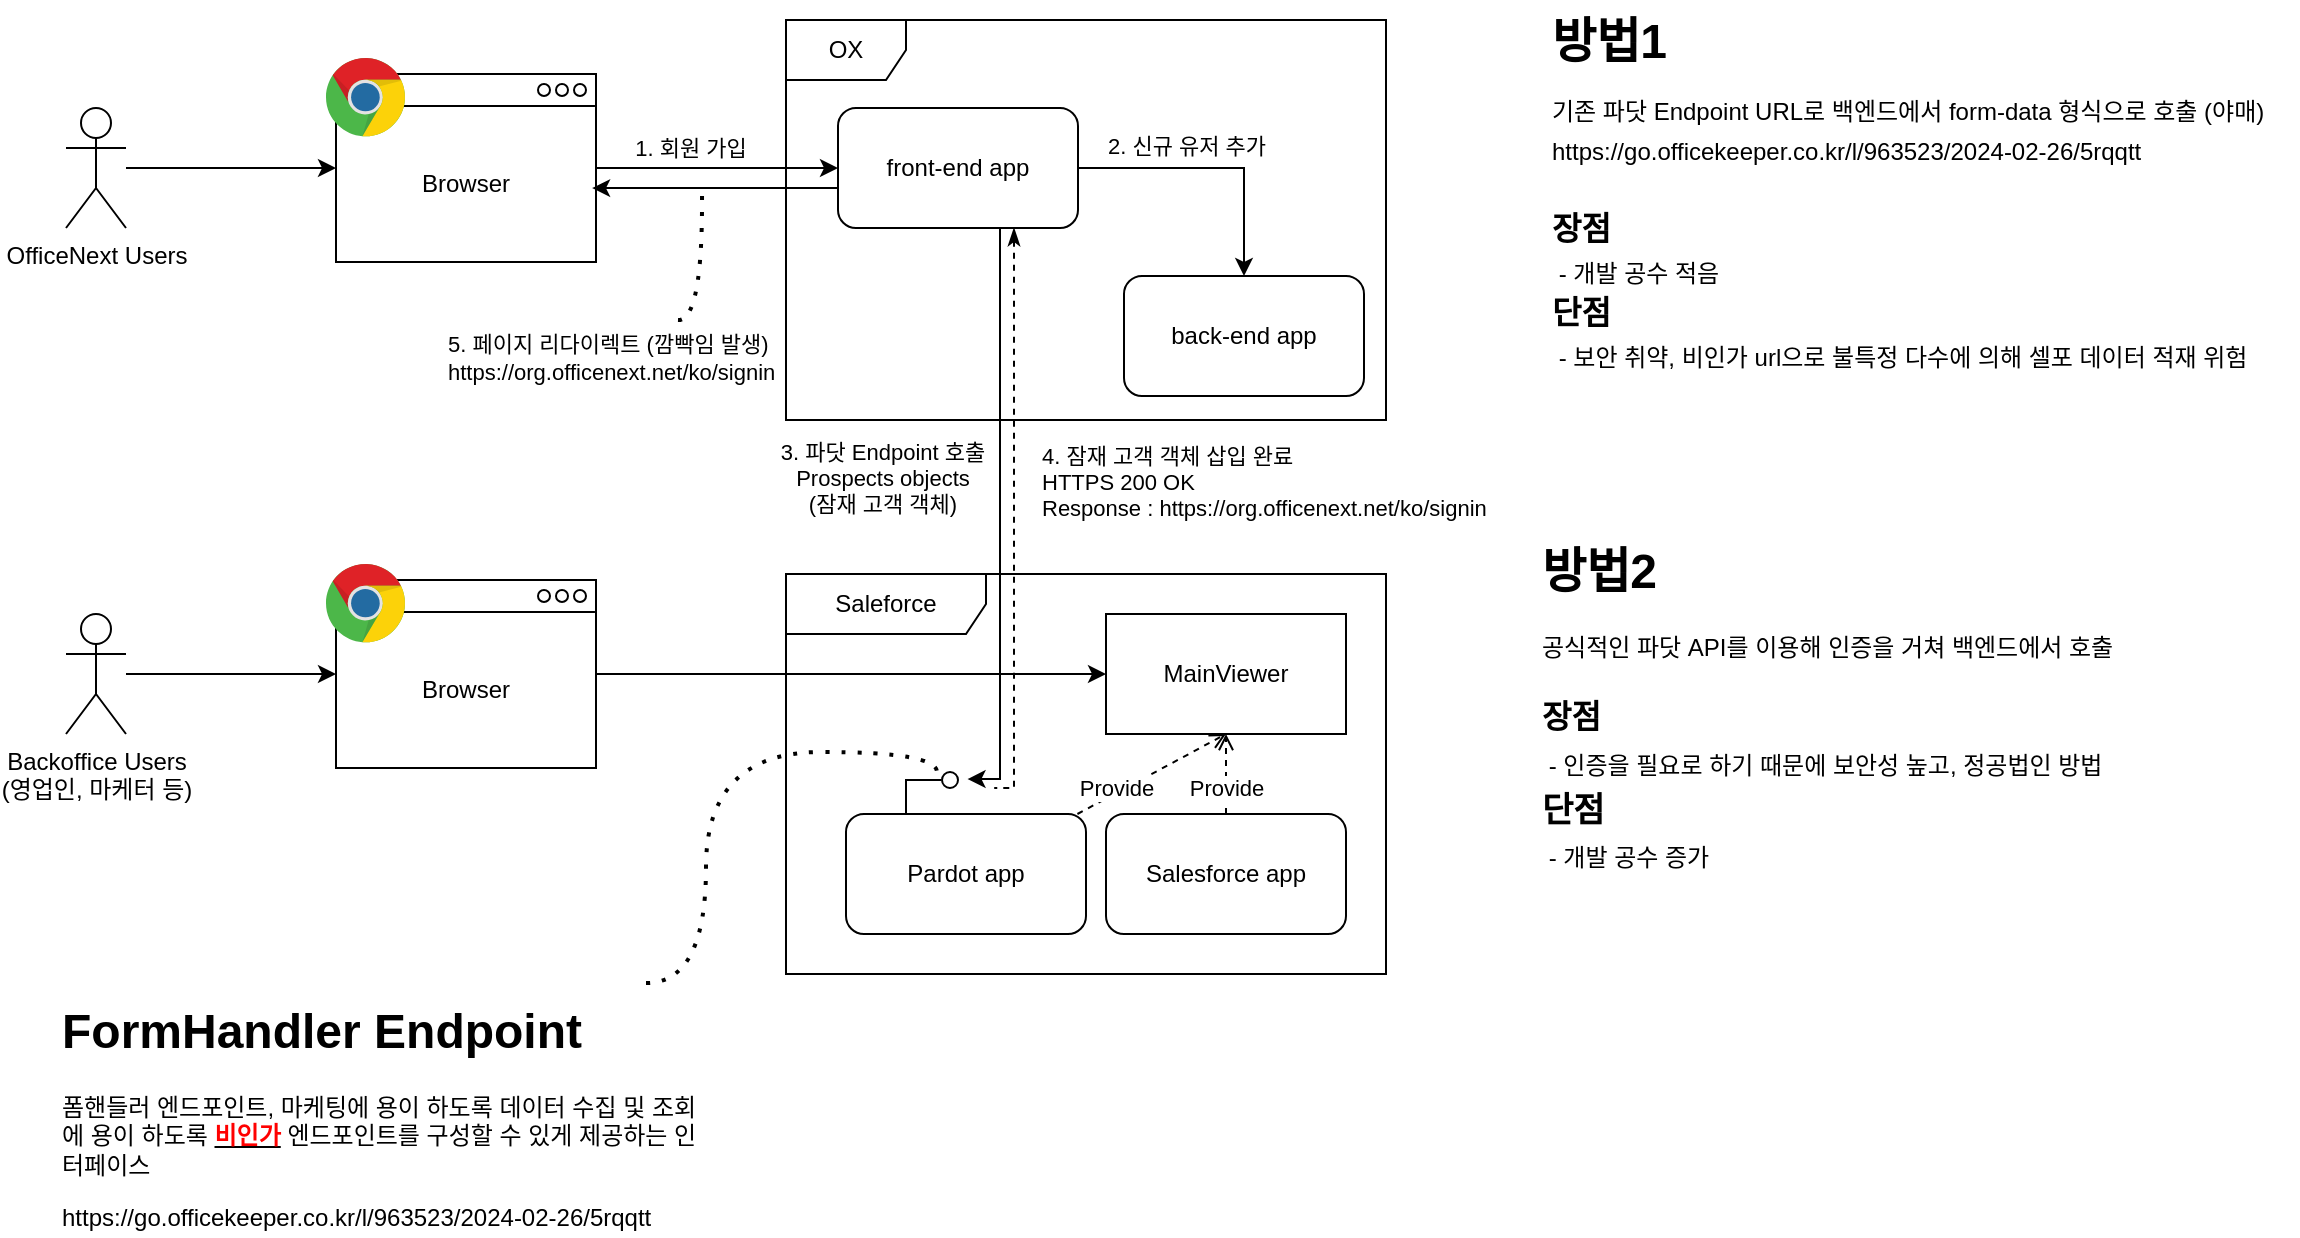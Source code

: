 <mxfile version="24.8.4">
  <diagram name="페이지-1" id="GOYrPaY_QbSEcktTGVvX">
    <mxGraphModel dx="1307" dy="862" grid="0" gridSize="10" guides="1" tooltips="1" connect="1" arrows="1" fold="1" page="1" pageScale="1" pageWidth="1600" pageHeight="1400" math="0" shadow="0">
      <root>
        <mxCell id="0" />
        <mxCell id="1" parent="0" />
        <mxCell id="rsjg-_d3t-QEi8Iie9K--50" style="edgeStyle=orthogonalEdgeStyle;rounded=0;orthogonalLoop=1;jettySize=auto;html=1;entryX=-0.596;entryY=0.441;entryDx=0;entryDy=0;entryPerimeter=0;exitX=0.75;exitY=1;exitDx=0;exitDy=0;" edge="1" parent="1" source="rsjg-_d3t-QEi8Iie9K--1" target="rsjg-_d3t-QEi8Iie9K--79">
          <mxGeometry relative="1" as="geometry">
            <Array as="points">
              <mxPoint x="707" y="404" />
              <mxPoint x="707" y="679" />
            </Array>
          </mxGeometry>
        </mxCell>
        <mxCell id="rsjg-_d3t-QEi8Iie9K--76" value="4. 잠재 고객 객체 삽입 완료&lt;br&gt;HTTPS 200 OK&lt;br&gt;Response : https://org.officenext.net/ko/signin" style="edgeLabel;html=1;align=left;verticalAlign=middle;resizable=0;points=[];" vertex="1" connectable="0" parent="rsjg-_d3t-QEi8Iie9K--50">
          <mxGeometry x="-0.251" relative="1" as="geometry">
            <mxPoint x="19" y="23" as="offset" />
          </mxGeometry>
        </mxCell>
        <mxCell id="rsjg-_d3t-QEi8Iie9K--91" style="edgeStyle=orthogonalEdgeStyle;rounded=0;orthogonalLoop=1;jettySize=auto;html=1;entryX=0.5;entryY=0;entryDx=0;entryDy=0;" edge="1" parent="1" source="rsjg-_d3t-QEi8Iie9K--1" target="rsjg-_d3t-QEi8Iie9K--90">
          <mxGeometry relative="1" as="geometry" />
        </mxCell>
        <mxCell id="rsjg-_d3t-QEi8Iie9K--94" value="2. 신규 유저 추가" style="edgeLabel;html=1;align=center;verticalAlign=middle;resizable=0;points=[];" vertex="1" connectable="0" parent="rsjg-_d3t-QEi8Iie9K--91">
          <mxGeometry x="-0.535" y="1" relative="1" as="geometry">
            <mxPoint x="22" y="-10" as="offset" />
          </mxGeometry>
        </mxCell>
        <mxCell id="rsjg-_d3t-QEi8Iie9K--1" value="front-end app" style="rounded=1;whiteSpace=wrap;html=1;" vertex="1" parent="1">
          <mxGeometry x="626" y="344" width="120" height="60" as="geometry" />
        </mxCell>
        <mxCell id="rsjg-_d3t-QEi8Iie9K--2" value="S&lt;span style=&quot;background-color: initial;&quot;&gt;alesforce app&lt;/span&gt;" style="rounded=1;whiteSpace=wrap;html=1;" vertex="1" parent="1">
          <mxGeometry x="760" y="697" width="120" height="60" as="geometry" />
        </mxCell>
        <mxCell id="rsjg-_d3t-QEi8Iie9K--10" value="OX" style="shape=umlFrame;whiteSpace=wrap;html=1;pointerEvents=0;" vertex="1" parent="1">
          <mxGeometry x="600" y="300" width="300" height="200" as="geometry" />
        </mxCell>
        <mxCell id="rsjg-_d3t-QEi8Iie9K--11" value="Saleforce" style="shape=umlFrame;whiteSpace=wrap;html=1;pointerEvents=0;width=100;height=30;" vertex="1" parent="1">
          <mxGeometry x="600" y="577" width="300" height="200" as="geometry" />
        </mxCell>
        <mxCell id="rsjg-_d3t-QEi8Iie9K--12" value="Pardot app" style="rounded=1;whiteSpace=wrap;html=1;" vertex="1" parent="1">
          <mxGeometry x="630" y="697" width="120" height="60" as="geometry" />
        </mxCell>
        <mxCell id="rsjg-_d3t-QEi8Iie9K--17" value="MainViewer" style="rounded=1;whiteSpace=wrap;html=1;arcSize=0;" vertex="1" parent="1">
          <mxGeometry x="760" y="597" width="120" height="60" as="geometry" />
        </mxCell>
        <mxCell id="rsjg-_d3t-QEi8Iie9K--18" value="" style="endArrow=open;dashed=1;html=1;rounded=0;entryX=0.5;entryY=1;entryDx=0;entryDy=0;startArrow=none;startFill=0;endFill=0;" edge="1" parent="1" source="rsjg-_d3t-QEi8Iie9K--12" target="rsjg-_d3t-QEi8Iie9K--17">
          <mxGeometry width="50" height="50" relative="1" as="geometry">
            <mxPoint x="530" y="687" as="sourcePoint" />
            <mxPoint x="580" y="637" as="targetPoint" />
          </mxGeometry>
        </mxCell>
        <mxCell id="rsjg-_d3t-QEi8Iie9K--84" value="Provide" style="edgeLabel;html=1;align=center;verticalAlign=middle;resizable=0;points=[];" vertex="1" connectable="0" parent="rsjg-_d3t-QEi8Iie9K--18">
          <mxGeometry x="-0.22" y="-1" relative="1" as="geometry">
            <mxPoint x="-10" y="2" as="offset" />
          </mxGeometry>
        </mxCell>
        <mxCell id="rsjg-_d3t-QEi8Iie9K--19" value="" style="endArrow=open;dashed=1;html=1;rounded=0;entryX=0.5;entryY=1;entryDx=0;entryDy=0;startArrow=none;startFill=0;endFill=0;" edge="1" parent="1" source="rsjg-_d3t-QEi8Iie9K--2" target="rsjg-_d3t-QEi8Iie9K--17">
          <mxGeometry width="50" height="50" relative="1" as="geometry">
            <mxPoint x="730" y="587" as="sourcePoint" />
            <mxPoint x="730" y="567" as="targetPoint" />
          </mxGeometry>
        </mxCell>
        <mxCell id="rsjg-_d3t-QEi8Iie9K--85" value="Provide" style="edgeLabel;html=1;align=center;verticalAlign=middle;resizable=0;points=[];" vertex="1" connectable="0" parent="rsjg-_d3t-QEi8Iie9K--19">
          <mxGeometry x="-0.093" y="2" relative="1" as="geometry">
            <mxPoint x="2" y="5" as="offset" />
          </mxGeometry>
        </mxCell>
        <mxCell id="rsjg-_d3t-QEi8Iie9K--45" value="" style="group" vertex="1" connectable="0" parent="1">
          <mxGeometry x="370" y="319" width="140" height="110" as="geometry" />
        </mxCell>
        <mxCell id="rsjg-_d3t-QEi8Iie9K--37" value="&lt;div&gt;&lt;br&gt;&lt;/div&gt;Browser" style="rounded=0;whiteSpace=wrap;html=1;" vertex="1" parent="rsjg-_d3t-QEi8Iie9K--45">
          <mxGeometry x="5" y="8" width="130" height="94" as="geometry" />
        </mxCell>
        <mxCell id="rsjg-_d3t-QEi8Iie9K--38" value="" style="endArrow=none;html=1;rounded=0;entryX=0.996;entryY=0.17;entryDx=0;entryDy=0;entryPerimeter=0;exitX=0.004;exitY=0.17;exitDx=0;exitDy=0;exitPerimeter=0;" edge="1" parent="rsjg-_d3t-QEi8Iie9K--45" source="rsjg-_d3t-QEi8Iie9K--37" target="rsjg-_d3t-QEi8Iie9K--37">
          <mxGeometry width="50" height="50" relative="1" as="geometry">
            <mxPoint x="230" y="66" as="sourcePoint" />
            <mxPoint x="280" y="-34" as="targetPoint" />
          </mxGeometry>
        </mxCell>
        <mxCell id="rsjg-_d3t-QEi8Iie9K--36" value="" style="dashed=0;outlineConnect=0;html=1;align=center;labelPosition=center;verticalLabelPosition=bottom;verticalAlign=top;shape=mxgraph.weblogos.chrome" vertex="1" parent="rsjg-_d3t-QEi8Iie9K--45">
          <mxGeometry width="40" height="40" as="geometry" />
        </mxCell>
        <mxCell id="rsjg-_d3t-QEi8Iie9K--39" value="" style="ellipse;whiteSpace=wrap;html=1;aspect=fixed;" vertex="1" parent="rsjg-_d3t-QEi8Iie9K--45">
          <mxGeometry x="106" y="13" width="6" height="6" as="geometry" />
        </mxCell>
        <mxCell id="rsjg-_d3t-QEi8Iie9K--43" value="" style="ellipse;whiteSpace=wrap;html=1;aspect=fixed;" vertex="1" parent="rsjg-_d3t-QEi8Iie9K--45">
          <mxGeometry x="115" y="13" width="6" height="6" as="geometry" />
        </mxCell>
        <mxCell id="rsjg-_d3t-QEi8Iie9K--44" value="" style="ellipse;whiteSpace=wrap;html=1;aspect=fixed;" vertex="1" parent="rsjg-_d3t-QEi8Iie9K--45">
          <mxGeometry x="124" y="13" width="6" height="6" as="geometry" />
        </mxCell>
        <mxCell id="rsjg-_d3t-QEi8Iie9K--65" style="edgeStyle=orthogonalEdgeStyle;rounded=0;orthogonalLoop=1;jettySize=auto;html=1;entryX=0;entryY=0.5;entryDx=0;entryDy=0;" edge="1" parent="1" source="rsjg-_d3t-QEi8Iie9K--49" target="rsjg-_d3t-QEi8Iie9K--37">
          <mxGeometry relative="1" as="geometry" />
        </mxCell>
        <mxCell id="rsjg-_d3t-QEi8Iie9K--49" value="OfficeNext Users" style="shape=umlActor;verticalLabelPosition=bottom;verticalAlign=top;html=1;outlineConnect=0;" vertex="1" parent="1">
          <mxGeometry x="240" y="344" width="30" height="60" as="geometry" />
        </mxCell>
        <mxCell id="rsjg-_d3t-QEi8Iie9K--64" style="edgeStyle=orthogonalEdgeStyle;rounded=0;orthogonalLoop=1;jettySize=auto;html=1;" edge="1" parent="1" source="rsjg-_d3t-QEi8Iie9K--37" target="rsjg-_d3t-QEi8Iie9K--1">
          <mxGeometry relative="1" as="geometry" />
        </mxCell>
        <mxCell id="rsjg-_d3t-QEi8Iie9K--89" value="1. 회원 가입" style="edgeLabel;html=1;align=center;verticalAlign=middle;resizable=0;points=[];" vertex="1" connectable="0" parent="rsjg-_d3t-QEi8Iie9K--64">
          <mxGeometry x="-0.451" y="-1" relative="1" as="geometry">
            <mxPoint x="14" y="-11" as="offset" />
          </mxGeometry>
        </mxCell>
        <mxCell id="rsjg-_d3t-QEi8Iie9K--66" value="" style="group" vertex="1" connectable="0" parent="1">
          <mxGeometry x="370" y="572" width="140" height="110" as="geometry" />
        </mxCell>
        <mxCell id="rsjg-_d3t-QEi8Iie9K--67" value="&lt;div&gt;&lt;br&gt;&lt;/div&gt;Browser" style="rounded=0;whiteSpace=wrap;html=1;" vertex="1" parent="rsjg-_d3t-QEi8Iie9K--66">
          <mxGeometry x="5" y="8" width="130" height="94" as="geometry" />
        </mxCell>
        <mxCell id="rsjg-_d3t-QEi8Iie9K--68" value="" style="endArrow=none;html=1;rounded=0;entryX=0.996;entryY=0.17;entryDx=0;entryDy=0;entryPerimeter=0;exitX=0.004;exitY=0.17;exitDx=0;exitDy=0;exitPerimeter=0;" edge="1" parent="rsjg-_d3t-QEi8Iie9K--66" source="rsjg-_d3t-QEi8Iie9K--67" target="rsjg-_d3t-QEi8Iie9K--67">
          <mxGeometry width="50" height="50" relative="1" as="geometry">
            <mxPoint x="230" y="66" as="sourcePoint" />
            <mxPoint x="280" y="-34" as="targetPoint" />
          </mxGeometry>
        </mxCell>
        <mxCell id="rsjg-_d3t-QEi8Iie9K--69" value="" style="dashed=0;outlineConnect=0;html=1;align=center;labelPosition=center;verticalLabelPosition=bottom;verticalAlign=top;shape=mxgraph.weblogos.chrome" vertex="1" parent="rsjg-_d3t-QEi8Iie9K--66">
          <mxGeometry width="40" height="40" as="geometry" />
        </mxCell>
        <mxCell id="rsjg-_d3t-QEi8Iie9K--70" value="" style="ellipse;whiteSpace=wrap;html=1;aspect=fixed;" vertex="1" parent="rsjg-_d3t-QEi8Iie9K--66">
          <mxGeometry x="106" y="13" width="6" height="6" as="geometry" />
        </mxCell>
        <mxCell id="rsjg-_d3t-QEi8Iie9K--71" value="" style="ellipse;whiteSpace=wrap;html=1;aspect=fixed;" vertex="1" parent="rsjg-_d3t-QEi8Iie9K--66">
          <mxGeometry x="115" y="13" width="6" height="6" as="geometry" />
        </mxCell>
        <mxCell id="rsjg-_d3t-QEi8Iie9K--72" value="" style="ellipse;whiteSpace=wrap;html=1;aspect=fixed;" vertex="1" parent="rsjg-_d3t-QEi8Iie9K--66">
          <mxGeometry x="124" y="13" width="6" height="6" as="geometry" />
        </mxCell>
        <mxCell id="rsjg-_d3t-QEi8Iie9K--73" style="edgeStyle=orthogonalEdgeStyle;rounded=0;orthogonalLoop=1;jettySize=auto;html=1;entryX=0;entryY=0.5;entryDx=0;entryDy=0;" edge="1" parent="1" source="rsjg-_d3t-QEi8Iie9K--74" target="rsjg-_d3t-QEi8Iie9K--67">
          <mxGeometry relative="1" as="geometry" />
        </mxCell>
        <mxCell id="rsjg-_d3t-QEi8Iie9K--74" value="Backoffice Users&lt;br&gt;(영업인, 마케터 등)" style="shape=umlActor;verticalLabelPosition=bottom;verticalAlign=top;html=1;outlineConnect=0;" vertex="1" parent="1">
          <mxGeometry x="240" y="597" width="30" height="60" as="geometry" />
        </mxCell>
        <mxCell id="rsjg-_d3t-QEi8Iie9K--75" style="edgeStyle=orthogonalEdgeStyle;rounded=0;orthogonalLoop=1;jettySize=auto;html=1;" edge="1" parent="1" source="rsjg-_d3t-QEi8Iie9K--67" target="rsjg-_d3t-QEi8Iie9K--17">
          <mxGeometry relative="1" as="geometry" />
        </mxCell>
        <mxCell id="rsjg-_d3t-QEi8Iie9K--78" value="" style="endArrow=none;html=1;rounded=0;align=center;verticalAlign=top;endFill=0;labelBackgroundColor=none;endSize=2;exitX=0.25;exitY=0;exitDx=0;exitDy=0;entryX=1.042;entryY=0.497;entryDx=0;entryDy=0;entryPerimeter=0;" edge="1" source="rsjg-_d3t-QEi8Iie9K--12" target="rsjg-_d3t-QEi8Iie9K--79" parent="1">
          <mxGeometry relative="1" as="geometry">
            <mxPoint x="520" y="543" as="sourcePoint" />
            <Array as="points">
              <mxPoint x="660" y="680" />
            </Array>
          </mxGeometry>
        </mxCell>
        <mxCell id="rsjg-_d3t-QEi8Iie9K--79" value="" style="ellipse;html=1;fontSize=11;align=center;fillColor=none;points=[];aspect=fixed;resizable=0;verticalAlign=bottom;labelPosition=center;verticalLabelPosition=top;flipH=1;" vertex="1" parent="1">
          <mxGeometry x="678" y="676" width="8" height="8" as="geometry" />
        </mxCell>
        <mxCell id="rsjg-_d3t-QEi8Iie9K--82" value="" style="endArrow=none;dashed=1;html=1;dashPattern=1 3;strokeWidth=2;rounded=0;edgeStyle=orthogonalEdgeStyle;curved=1;entryX=1.316;entryY=0;entryDx=0;entryDy=0;entryPerimeter=0;" edge="1" parent="1" target="rsjg-_d3t-QEi8Iie9K--79">
          <mxGeometry width="50" height="50" relative="1" as="geometry">
            <mxPoint x="530" y="781.529" as="sourcePoint" />
            <mxPoint x="560" y="680" as="targetPoint" />
            <Array as="points">
              <mxPoint x="560" y="782" />
              <mxPoint x="560" y="666" />
              <mxPoint x="675" y="666" />
            </Array>
          </mxGeometry>
        </mxCell>
        <mxCell id="rsjg-_d3t-QEi8Iie9K--83" value="&lt;h1 style=&quot;margin-top: 0px;&quot;&gt;FormHandler Endpoint&lt;/h1&gt;&lt;p&gt;폼핸들러 엔드포인트, 마케팅에 용이 하도록 데이터 수집 및 조회에 용이 하도록 &lt;b&gt;&lt;u&gt;&lt;font color=&quot;#ff0000&quot;&gt;비인가&lt;/font&gt;&lt;/u&gt;&lt;/b&gt; 엔드포인트를 구성할 수 있게 제공하는 인터페이스&lt;/p&gt;&lt;p&gt;&lt;span style=&quot;background-color: initial;&quot;&gt;https://go.officekeeper.co.kr/l/963523/2024-02-26/5rqqtt&lt;/span&gt;&lt;/p&gt;" style="text;html=1;whiteSpace=wrap;overflow=hidden;rounded=0;" vertex="1" parent="1">
          <mxGeometry x="236" y="785" width="330" height="120" as="geometry" />
        </mxCell>
        <mxCell id="rsjg-_d3t-QEi8Iie9K--90" value="back-end app" style="rounded=1;whiteSpace=wrap;html=1;" vertex="1" parent="1">
          <mxGeometry x="769" y="428" width="120" height="60" as="geometry" />
        </mxCell>
        <mxCell id="rsjg-_d3t-QEi8Iie9K--92" style="edgeStyle=orthogonalEdgeStyle;rounded=0;orthogonalLoop=1;jettySize=auto;html=1;startArrow=classicThin;startFill=1;endArrow=none;endFill=0;entryX=0.377;entryY=0.53;entryDx=0;entryDy=0;entryPerimeter=0;dashed=1;" edge="1" parent="1" source="rsjg-_d3t-QEi8Iie9K--1">
          <mxGeometry relative="1" as="geometry">
            <mxPoint x="707.0" y="405" as="sourcePoint" />
            <mxPoint x="704.1" y="684" as="targetPoint" />
            <Array as="points">
              <mxPoint x="714" y="684" />
            </Array>
          </mxGeometry>
        </mxCell>
        <mxCell id="rsjg-_d3t-QEi8Iie9K--93" value="3. 파닷 Endpoint 호출&lt;br&gt;Prospects objects&lt;div&gt;(잠재 고객 객체)&lt;/div&gt;" style="edgeLabel;html=1;align=center;verticalAlign=middle;resizable=0;points=[];" vertex="1" connectable="0" parent="rsjg-_d3t-QEi8Iie9K--92">
          <mxGeometry x="-0.251" relative="1" as="geometry">
            <mxPoint x="-66" y="16" as="offset" />
          </mxGeometry>
        </mxCell>
        <mxCell id="rsjg-_d3t-QEi8Iie9K--96" style="edgeStyle=orthogonalEdgeStyle;rounded=0;orthogonalLoop=1;jettySize=auto;html=1;entryX=0.985;entryY=0.607;entryDx=0;entryDy=0;entryPerimeter=0;" edge="1" parent="1" source="rsjg-_d3t-QEi8Iie9K--1" target="rsjg-_d3t-QEi8Iie9K--37">
          <mxGeometry relative="1" as="geometry">
            <Array as="points">
              <mxPoint x="595" y="384" />
              <mxPoint x="595" y="384" />
            </Array>
          </mxGeometry>
        </mxCell>
        <mxCell id="rsjg-_d3t-QEi8Iie9K--98" value="5. 페이지 리다이렉트 (깜빡임 발생)&lt;br&gt;https://org.officenext.net/ko/signin" style="edgeLabel;html=1;align=left;verticalAlign=middle;resizable=0;points=[];" vertex="1" connectable="0" parent="rsjg-_d3t-QEi8Iie9K--96">
          <mxGeometry x="0.321" y="-3" relative="1" as="geometry">
            <mxPoint x="-116" y="88" as="offset" />
          </mxGeometry>
        </mxCell>
        <mxCell id="rsjg-_d3t-QEi8Iie9K--101" value="" style="endArrow=none;dashed=1;html=1;dashPattern=1 3;strokeWidth=2;rounded=0;edgeStyle=orthogonalEdgeStyle;curved=1;" edge="1" parent="1">
          <mxGeometry width="50" height="50" relative="1" as="geometry">
            <mxPoint x="546" y="450" as="sourcePoint" />
            <mxPoint x="558" y="386" as="targetPoint" />
          </mxGeometry>
        </mxCell>
        <mxCell id="rsjg-_d3t-QEi8Iie9K--103" value="&lt;h1 style=&quot;margin-top: 0px;&quot;&gt;방법1&amp;nbsp;&lt;/h1&gt;&lt;p style=&quot;line-height: 70%;&quot;&gt;기존 파닷 Endpoint URL로 백엔드에서 form-data 형식으로 호출 (야매)&lt;/p&gt;&lt;p style=&quot;line-height: 70%;&quot;&gt;&lt;span style=&quot;background-color: initial;&quot;&gt;https://go.officekeeper.co.kr/l/963523/2024-02-26/5rqqtt&lt;/span&gt;&lt;/p&gt;&lt;p style=&quot;line-height: 70%;&quot;&gt;&lt;span style=&quot;background-color: initial; font-size: 16px;&quot;&gt;&lt;br&gt;&lt;b&gt;&lt;br&gt;장점&amp;nbsp;&lt;/b&gt;&lt;/span&gt;&lt;/p&gt;&lt;p style=&quot;line-height: 70%;&quot;&gt;&lt;span style=&quot;background-color: initial;&quot;&gt;&amp;nbsp;- 개발 공수 적음&lt;/span&gt;&lt;/p&gt;&lt;p style=&quot;line-height: 70%;&quot;&gt;&lt;span style=&quot;background-color: initial;&quot;&gt;&lt;b&gt;&lt;font style=&quot;font-size: 16px;&quot;&gt;단점&lt;/font&gt;&lt;/b&gt;&lt;/span&gt;&lt;/p&gt;&lt;p style=&quot;line-height: 70%;&quot;&gt;&amp;nbsp;- 보안 취약, 비인가 url으로 불특정 다수에 의해 셀포 데이터 적재 위험&lt;/p&gt;" style="text;html=1;whiteSpace=wrap;overflow=hidden;rounded=0;" vertex="1" parent="1">
          <mxGeometry x="981" y="290" width="375" height="230" as="geometry" />
        </mxCell>
        <mxCell id="rsjg-_d3t-QEi8Iie9K--105" value="&lt;h1 style=&quot;margin-top: 0px;&quot;&gt;방법2&lt;/h1&gt;&lt;p&gt;공식적인 파닷 API를 이용해 인증을 거쳐 백엔드에서 호출&lt;/p&gt;&lt;p style=&quot;line-height: 90%;&quot;&gt;&lt;span style=&quot;background-color: initial;&quot;&gt;&lt;br&gt;&lt;b&gt;&lt;font style=&quot;font-size: 16px;&quot;&gt;장점&amp;nbsp;&lt;/font&gt;&lt;/b&gt;&lt;/span&gt;&lt;/p&gt;&lt;p style=&quot;line-height: 90%;&quot;&gt;&lt;span style=&quot;background-color: initial;&quot;&gt;&amp;nbsp;- 인증을 필요로 하기 때문에 보안성 높고, 정공법인 방법&lt;/span&gt;&lt;/p&gt;&lt;p style=&quot;line-height: 90%;&quot;&gt;&lt;span style=&quot;background-color: initial;&quot;&gt;&lt;b&gt;&lt;font style=&quot;font-size: 17px;&quot;&gt;단점&lt;/font&gt;&lt;/b&gt;&lt;/span&gt;&lt;/p&gt;&lt;p style=&quot;line-height: 90%;&quot;&gt;&amp;nbsp;- 개발 공수 증가&lt;/p&gt;" style="text;html=1;whiteSpace=wrap;overflow=hidden;rounded=0;" vertex="1" parent="1">
          <mxGeometry x="976" y="555" width="330" height="230" as="geometry" />
        </mxCell>
      </root>
    </mxGraphModel>
  </diagram>
</mxfile>
